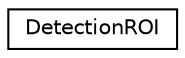 digraph "Graphical Class Hierarchy"
{
 // LATEX_PDF_SIZE
  edge [fontname="Helvetica",fontsize="10",labelfontname="Helvetica",labelfontsize="10"];
  node [fontname="Helvetica",fontsize="10",shape=record];
  rankdir="LR";
  Node0 [label="DetectionROI",height=0.2,width=0.4,color="black", fillcolor="white", style="filled",URL="$struct_detection_r_o_i.html",tooltip="Struct for defining region of interests in the shape of rectangles to specify where the respective ob..."];
}
